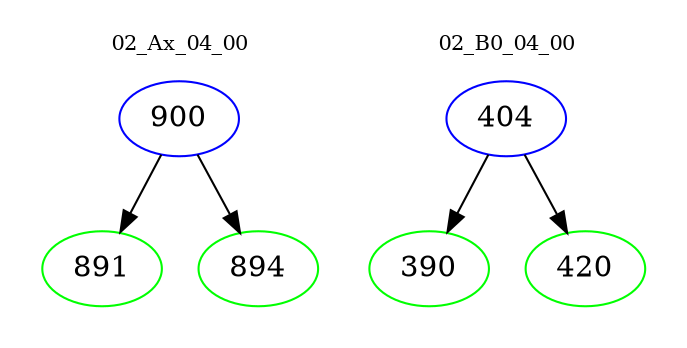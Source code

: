 digraph{
subgraph cluster_0 {
color = white
label = "02_Ax_04_00";
fontsize=10;
T0_900 [label="900", color="blue"]
T0_900 -> T0_891 [color="black"]
T0_891 [label="891", color="green"]
T0_900 -> T0_894 [color="black"]
T0_894 [label="894", color="green"]
}
subgraph cluster_1 {
color = white
label = "02_B0_04_00";
fontsize=10;
T1_404 [label="404", color="blue"]
T1_404 -> T1_390 [color="black"]
T1_390 [label="390", color="green"]
T1_404 -> T1_420 [color="black"]
T1_420 [label="420", color="green"]
}
}
